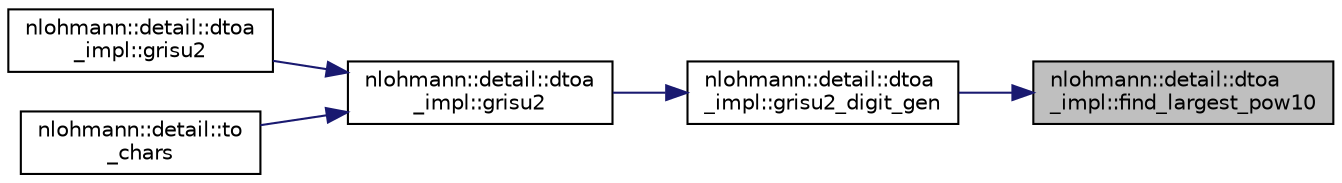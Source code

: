 digraph "nlohmann::detail::dtoa_impl::find_largest_pow10"
{
 // LATEX_PDF_SIZE
  edge [fontname="Helvetica",fontsize="10",labelfontname="Helvetica",labelfontsize="10"];
  node [fontname="Helvetica",fontsize="10",shape=record];
  rankdir="RL";
  Node1 [label="nlohmann::detail::dtoa\l_impl::find_largest_pow10",height=0.2,width=0.4,color="black", fillcolor="grey75", style="filled", fontcolor="black",tooltip=" "];
  Node1 -> Node2 [dir="back",color="midnightblue",fontsize="10",style="solid",fontname="Helvetica"];
  Node2 [label="nlohmann::detail::dtoa\l_impl::grisu2_digit_gen",height=0.2,width=0.4,color="black", fillcolor="white", style="filled",URL="$namespacenlohmann_1_1detail_1_1dtoa__impl.html#a9b899c72b0e1e3dd46d75c2b4e6bcdfb",tooltip=" "];
  Node2 -> Node3 [dir="back",color="midnightblue",fontsize="10",style="solid",fontname="Helvetica"];
  Node3 [label="nlohmann::detail::dtoa\l_impl::grisu2",height=0.2,width=0.4,color="black", fillcolor="white", style="filled",URL="$namespacenlohmann_1_1detail_1_1dtoa__impl.html#a05b681dcb8569b9784c6dccfadb01633",tooltip=" "];
  Node3 -> Node4 [dir="back",color="midnightblue",fontsize="10",style="solid",fontname="Helvetica"];
  Node4 [label="nlohmann::detail::dtoa\l_impl::grisu2",height=0.2,width=0.4,color="black", fillcolor="white", style="filled",URL="$namespacenlohmann_1_1detail_1_1dtoa__impl.html#aab7a9670a4f4704a5d0347ad7588576b",tooltip=" "];
  Node3 -> Node5 [dir="back",color="midnightblue",fontsize="10",style="solid",fontname="Helvetica"];
  Node5 [label="nlohmann::detail::to\l_chars",height=0.2,width=0.4,color="black", fillcolor="white", style="filled",URL="$namespacenlohmann_1_1detail.html#a4ceeb4ec7f2cd493dd9cf328044c1e3c",tooltip="generates a decimal representation of the floating-point number value in [first, last)."];
}
